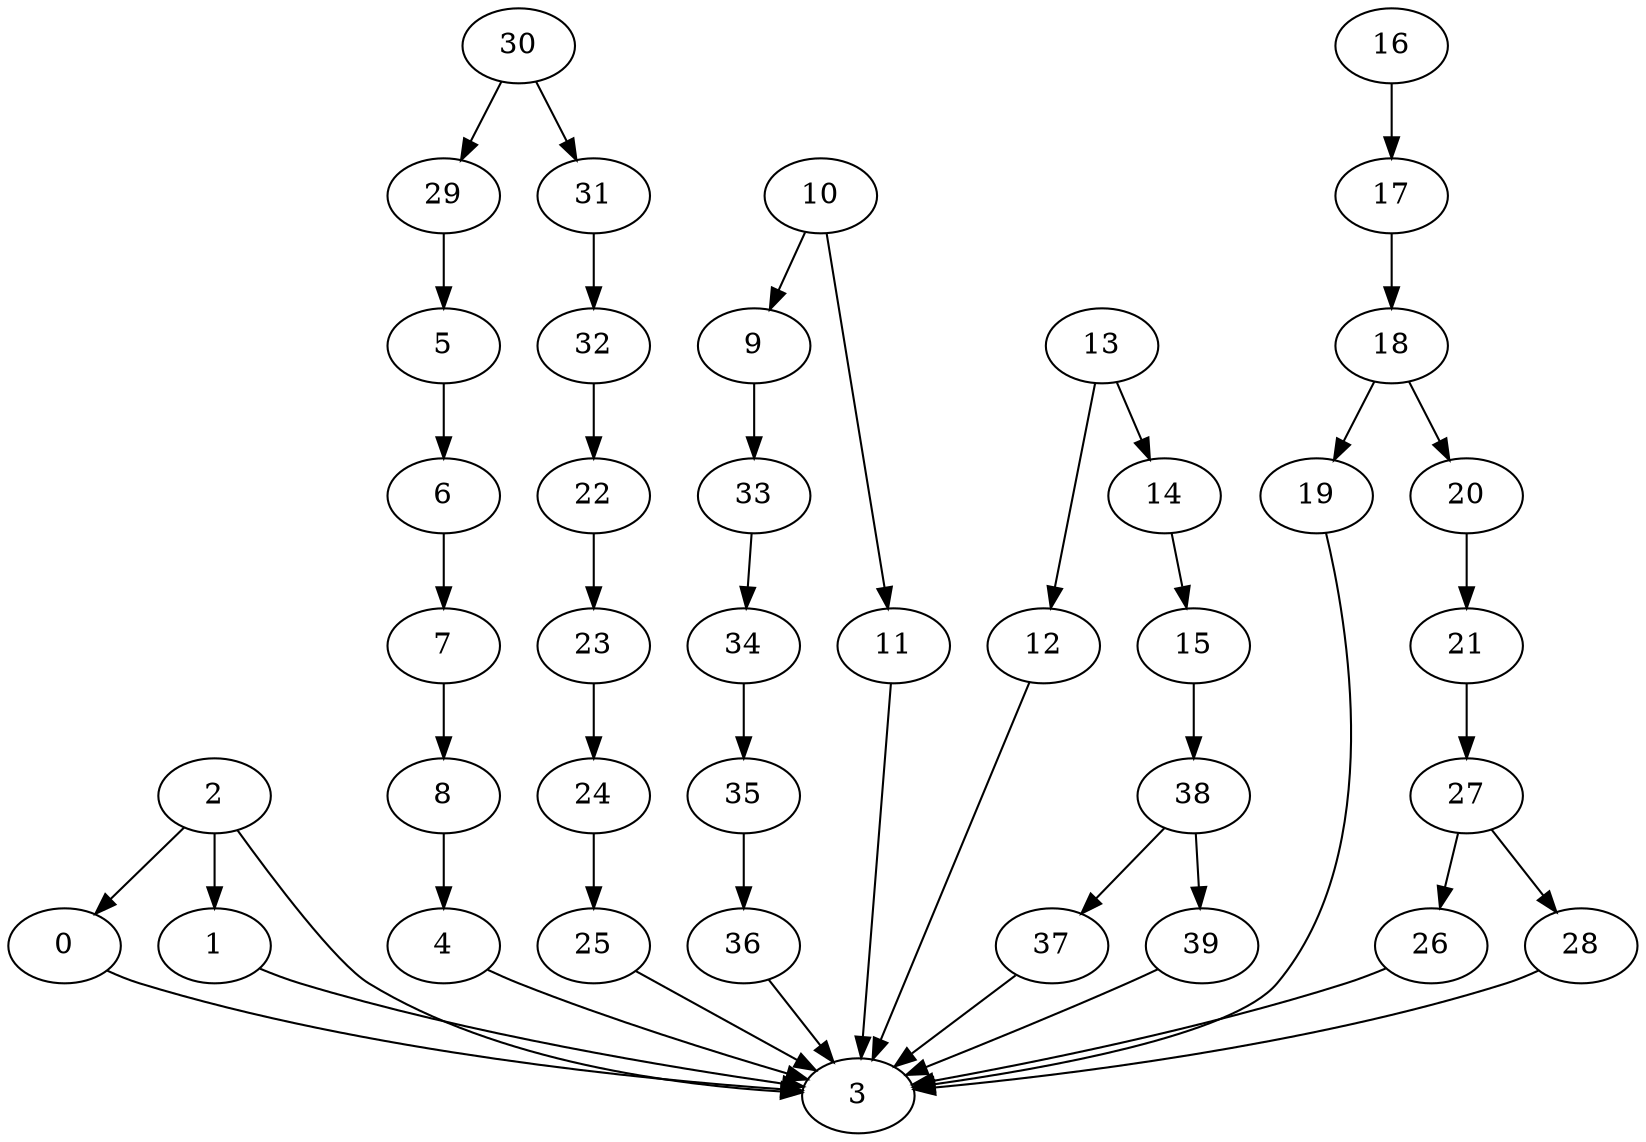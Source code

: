 strict digraph  {
0 [exec=100];
1 [exec=155];
2 [exec=187];
3 [exec=188];
4 [exec=135];
5 [exec=73];
6 [exec=142];
7 [exec=154];
8 [exec=114];
9 [exec=74];
10 [exec=61];
11 [exec=200];
12 [exec=127];
13 [exec=141];
14 [exec=200];
15 [exec=80];
16 [exec=129];
17 [exec=100];
18 [exec=147];
19 [exec=173];
20 [exec=107];
21 [exec=85];
22 [exec=54];
23 [exec=135];
24 [exec=192];
25 [exec=128];
26 [exec=151];
27 [exec=74];
28 [exec=162];
29 [exec=170];
30 [exec=127];
31 [exec=154];
32 [exec=71];
33 [exec=114];
34 [exec=200];
35 [exec=142];
36 [exec=98];
37 [exec=144];
38 [exec=142];
39 [exec=177];
0 -> 3  [comm=14];
1 -> 3  [comm=16];
2 -> 3  [comm=6];
2 -> 0  [comm=7];
2 -> 1  [comm=13];
4 -> 3  [comm=13];
5 -> 6  [comm=13];
6 -> 7  [comm=20];
7 -> 8  [comm=18];
8 -> 4  [comm=19];
9 -> 33  [comm=16];
10 -> 11  [comm=6];
10 -> 9  [comm=7];
11 -> 3  [comm=12];
12 -> 3  [comm=12];
13 -> 14  [comm=6];
13 -> 12  [comm=10];
14 -> 15  [comm=15];
15 -> 38  [comm=16];
16 -> 17  [comm=6];
17 -> 18  [comm=6];
18 -> 19  [comm=11];
18 -> 20  [comm=18];
19 -> 3  [comm=15];
20 -> 21  [comm=7];
21 -> 27  [comm=10];
22 -> 23  [comm=8];
23 -> 24  [comm=17];
24 -> 25  [comm=9];
25 -> 3  [comm=19];
26 -> 3  [comm=20];
27 -> 28  [comm=7];
27 -> 26  [comm=9];
28 -> 3  [comm=7];
29 -> 5  [comm=16];
30 -> 31  [comm=5];
30 -> 29  [comm=10];
31 -> 32  [comm=9];
32 -> 22  [comm=10];
33 -> 34  [comm=14];
34 -> 35  [comm=9];
35 -> 36  [comm=17];
36 -> 3  [comm=12];
37 -> 3  [comm=12];
38 -> 39  [comm=9];
38 -> 37  [comm=18];
39 -> 3  [comm=10];
}
